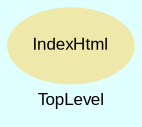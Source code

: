 digraph TopLevel {
    compound = true
    bgcolor = lightcyan1
    fontname = Arial
    fontsize = 8
    label = "TopLevel"
    node [
        fontname = Arial,
        fontsize = 8,
        color = black
    ]

    IndexHtml [
        fontcolor = black,
        URL = "classes/IndexHtml.html",
        shape = ellipse,
        color = palegoldenrod,
        style = filled,
        label = "IndexHtml"
    ]

}

